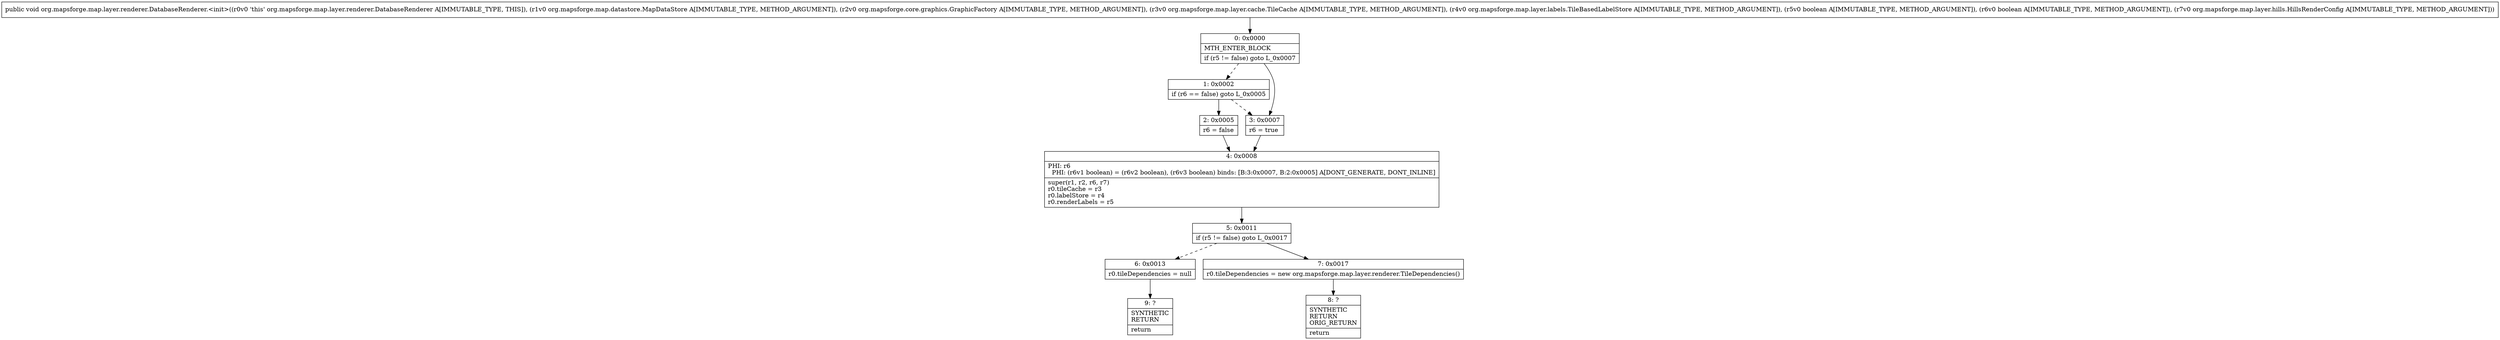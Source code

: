 digraph "CFG fororg.mapsforge.map.layer.renderer.DatabaseRenderer.\<init\>(Lorg\/mapsforge\/map\/datastore\/MapDataStore;Lorg\/mapsforge\/core\/graphics\/GraphicFactory;Lorg\/mapsforge\/map\/layer\/cache\/TileCache;Lorg\/mapsforge\/map\/layer\/labels\/TileBasedLabelStore;ZZLorg\/mapsforge\/map\/layer\/hills\/HillsRenderConfig;)V" {
Node_0 [shape=record,label="{0\:\ 0x0000|MTH_ENTER_BLOCK\l|if (r5 != false) goto L_0x0007\l}"];
Node_1 [shape=record,label="{1\:\ 0x0002|if (r6 == false) goto L_0x0005\l}"];
Node_2 [shape=record,label="{2\:\ 0x0005|r6 = false\l}"];
Node_3 [shape=record,label="{3\:\ 0x0007|r6 = true\l}"];
Node_4 [shape=record,label="{4\:\ 0x0008|PHI: r6 \l  PHI: (r6v1 boolean) = (r6v2 boolean), (r6v3 boolean) binds: [B:3:0x0007, B:2:0x0005] A[DONT_GENERATE, DONT_INLINE]\l|super(r1, r2, r6, r7)\lr0.tileCache = r3\lr0.labelStore = r4\lr0.renderLabels = r5\l}"];
Node_5 [shape=record,label="{5\:\ 0x0011|if (r5 != false) goto L_0x0017\l}"];
Node_6 [shape=record,label="{6\:\ 0x0013|r0.tileDependencies = null\l}"];
Node_7 [shape=record,label="{7\:\ 0x0017|r0.tileDependencies = new org.mapsforge.map.layer.renderer.TileDependencies()\l}"];
Node_8 [shape=record,label="{8\:\ ?|SYNTHETIC\lRETURN\lORIG_RETURN\l|return\l}"];
Node_9 [shape=record,label="{9\:\ ?|SYNTHETIC\lRETURN\l|return\l}"];
MethodNode[shape=record,label="{public void org.mapsforge.map.layer.renderer.DatabaseRenderer.\<init\>((r0v0 'this' org.mapsforge.map.layer.renderer.DatabaseRenderer A[IMMUTABLE_TYPE, THIS]), (r1v0 org.mapsforge.map.datastore.MapDataStore A[IMMUTABLE_TYPE, METHOD_ARGUMENT]), (r2v0 org.mapsforge.core.graphics.GraphicFactory A[IMMUTABLE_TYPE, METHOD_ARGUMENT]), (r3v0 org.mapsforge.map.layer.cache.TileCache A[IMMUTABLE_TYPE, METHOD_ARGUMENT]), (r4v0 org.mapsforge.map.layer.labels.TileBasedLabelStore A[IMMUTABLE_TYPE, METHOD_ARGUMENT]), (r5v0 boolean A[IMMUTABLE_TYPE, METHOD_ARGUMENT]), (r6v0 boolean A[IMMUTABLE_TYPE, METHOD_ARGUMENT]), (r7v0 org.mapsforge.map.layer.hills.HillsRenderConfig A[IMMUTABLE_TYPE, METHOD_ARGUMENT])) }"];
MethodNode -> Node_0;
Node_0 -> Node_1[style=dashed];
Node_0 -> Node_3;
Node_1 -> Node_2;
Node_1 -> Node_3[style=dashed];
Node_2 -> Node_4;
Node_3 -> Node_4;
Node_4 -> Node_5;
Node_5 -> Node_6[style=dashed];
Node_5 -> Node_7;
Node_6 -> Node_9;
Node_7 -> Node_8;
}

